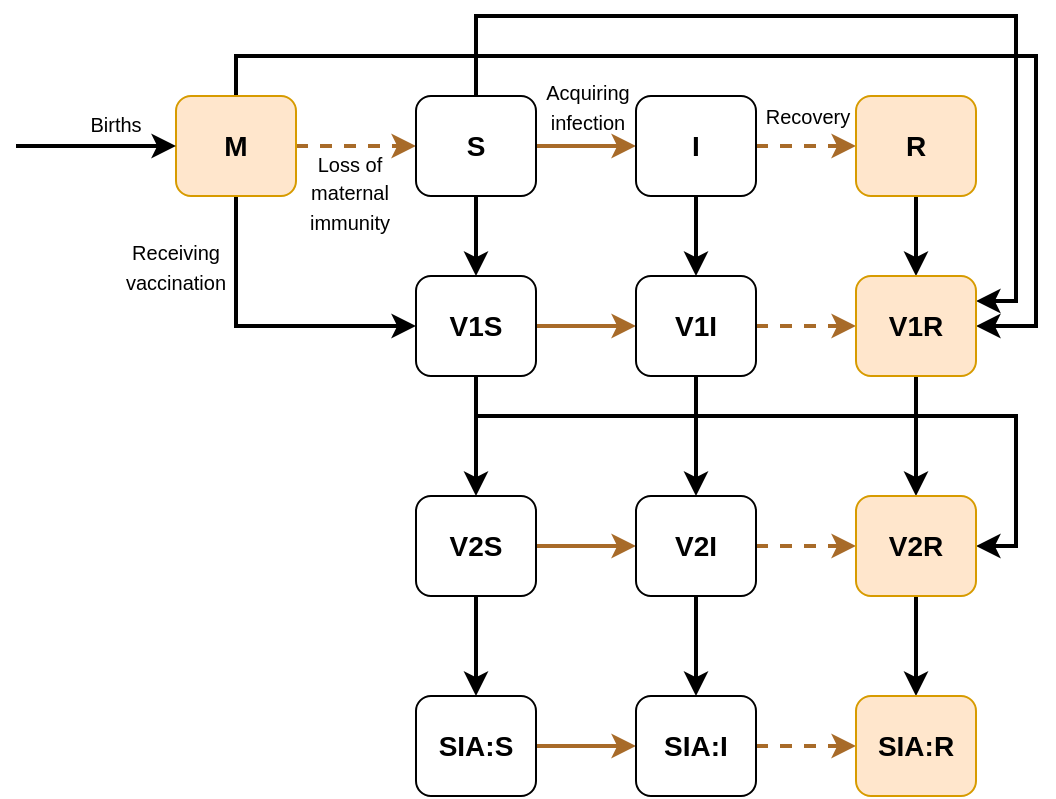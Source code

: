<mxfile version="24.1.0" type="device">
  <diagram name="Page-1" id="NvMQa9lwLt0k04PJPGtp">
    <mxGraphModel dx="954" dy="606" grid="1" gridSize="10" guides="1" tooltips="1" connect="1" arrows="1" fold="1" page="1" pageScale="1" pageWidth="827" pageHeight="1169" math="0" shadow="0">
      <root>
        <mxCell id="0" />
        <mxCell id="1" parent="0" />
        <mxCell id="4_k_V6HddbAWyTZ3Fw7y-25" style="edgeStyle=orthogonalEdgeStyle;rounded=0;orthogonalLoop=1;jettySize=auto;html=1;entryX=1;entryY=0.5;entryDx=0;entryDy=0;strokeWidth=2;" parent="1" source="4_k_V6HddbAWyTZ3Fw7y-1" target="4_k_V6HddbAWyTZ3Fw7y-7" edge="1">
          <mxGeometry relative="1" as="geometry">
            <Array as="points">
              <mxPoint x="230" y="80" />
              <mxPoint x="630" y="80" />
              <mxPoint x="630" y="215" />
            </Array>
          </mxGeometry>
        </mxCell>
        <mxCell id="4_k_V6HddbAWyTZ3Fw7y-26" value="" style="edgeStyle=orthogonalEdgeStyle;rounded=0;orthogonalLoop=1;jettySize=auto;html=1;strokeColor=#a86b29;strokeWidth=2;dashed=1;" parent="1" source="4_k_V6HddbAWyTZ3Fw7y-1" target="4_k_V6HddbAWyTZ3Fw7y-2" edge="1">
          <mxGeometry relative="1" as="geometry" />
        </mxCell>
        <mxCell id="4_k_V6HddbAWyTZ3Fw7y-34" style="edgeStyle=orthogonalEdgeStyle;rounded=0;orthogonalLoop=1;jettySize=auto;html=1;entryX=0;entryY=0.5;entryDx=0;entryDy=0;strokeWidth=2;" parent="1" source="4_k_V6HddbAWyTZ3Fw7y-1" target="4_k_V6HddbAWyTZ3Fw7y-5" edge="1">
          <mxGeometry relative="1" as="geometry">
            <Array as="points">
              <mxPoint x="230" y="215" />
            </Array>
          </mxGeometry>
        </mxCell>
        <mxCell id="4_k_V6HddbAWyTZ3Fw7y-1" value="M" style="rounded=1;whiteSpace=wrap;html=1;fillColor=#ffe6cc;strokeColor=#d79b00;fontStyle=1;fontSize=14;" parent="1" vertex="1">
          <mxGeometry x="200" y="100" width="60" height="50" as="geometry" />
        </mxCell>
        <mxCell id="4_k_V6HddbAWyTZ3Fw7y-23" value="" style="edgeStyle=orthogonalEdgeStyle;rounded=0;orthogonalLoop=1;jettySize=auto;html=1;strokeWidth=2;" parent="1" source="4_k_V6HddbAWyTZ3Fw7y-2" target="4_k_V6HddbAWyTZ3Fw7y-5" edge="1">
          <mxGeometry relative="1" as="geometry" />
        </mxCell>
        <mxCell id="4_k_V6HddbAWyTZ3Fw7y-27" value="" style="edgeStyle=orthogonalEdgeStyle;rounded=0;orthogonalLoop=1;jettySize=auto;html=1;strokeColor=#a86b29;strokeWidth=2;" parent="1" source="4_k_V6HddbAWyTZ3Fw7y-2" target="4_k_V6HddbAWyTZ3Fw7y-3" edge="1">
          <mxGeometry relative="1" as="geometry" />
        </mxCell>
        <mxCell id="4_k_V6HddbAWyTZ3Fw7y-33" style="edgeStyle=orthogonalEdgeStyle;rounded=0;orthogonalLoop=1;jettySize=auto;html=1;entryX=1;entryY=0.25;entryDx=0;entryDy=0;strokeWidth=2;" parent="1" source="4_k_V6HddbAWyTZ3Fw7y-2" target="4_k_V6HddbAWyTZ3Fw7y-7" edge="1">
          <mxGeometry relative="1" as="geometry">
            <Array as="points">
              <mxPoint x="350" y="60" />
              <mxPoint x="620" y="60" />
              <mxPoint x="620" y="203" />
            </Array>
          </mxGeometry>
        </mxCell>
        <mxCell id="4_k_V6HddbAWyTZ3Fw7y-2" value="S" style="rounded=1;whiteSpace=wrap;html=1;fontStyle=1;fontSize=14;" parent="1" vertex="1">
          <mxGeometry x="320" y="100" width="60" height="50" as="geometry" />
        </mxCell>
        <mxCell id="4_k_V6HddbAWyTZ3Fw7y-24" value="" style="edgeStyle=orthogonalEdgeStyle;rounded=0;orthogonalLoop=1;jettySize=auto;html=1;strokeWidth=2;" parent="1" source="4_k_V6HddbAWyTZ3Fw7y-3" target="4_k_V6HddbAWyTZ3Fw7y-6" edge="1">
          <mxGeometry relative="1" as="geometry" />
        </mxCell>
        <mxCell id="4_k_V6HddbAWyTZ3Fw7y-28" value="" style="edgeStyle=orthogonalEdgeStyle;rounded=0;orthogonalLoop=1;jettySize=auto;html=1;strokeColor=#a86b29;strokeWidth=2;dashed=1;" parent="1" source="4_k_V6HddbAWyTZ3Fw7y-3" target="4_k_V6HddbAWyTZ3Fw7y-4" edge="1">
          <mxGeometry relative="1" as="geometry" />
        </mxCell>
        <mxCell id="4_k_V6HddbAWyTZ3Fw7y-3" value="I" style="rounded=1;whiteSpace=wrap;html=1;fontStyle=1;fontSize=14;" parent="1" vertex="1">
          <mxGeometry x="430" y="100" width="60" height="50" as="geometry" />
        </mxCell>
        <mxCell id="4_k_V6HddbAWyTZ3Fw7y-14" value="" style="edgeStyle=orthogonalEdgeStyle;rounded=0;orthogonalLoop=1;jettySize=auto;html=1;strokeWidth=2;" parent="1" source="4_k_V6HddbAWyTZ3Fw7y-4" target="4_k_V6HddbAWyTZ3Fw7y-7" edge="1">
          <mxGeometry relative="1" as="geometry" />
        </mxCell>
        <mxCell id="4_k_V6HddbAWyTZ3Fw7y-4" value="R" style="rounded=1;whiteSpace=wrap;html=1;fillColor=#ffe6cc;strokeColor=#d79b00;fontStyle=1;fontSize=14;" parent="1" vertex="1">
          <mxGeometry x="540" y="100" width="60" height="50" as="geometry" />
        </mxCell>
        <mxCell id="4_k_V6HddbAWyTZ3Fw7y-21" value="" style="edgeStyle=orthogonalEdgeStyle;rounded=0;orthogonalLoop=1;jettySize=auto;html=1;strokeWidth=2;strokeColor=#a86b29;" parent="1" source="4_k_V6HddbAWyTZ3Fw7y-5" target="4_k_V6HddbAWyTZ3Fw7y-6" edge="1">
          <mxGeometry relative="1" as="geometry" />
        </mxCell>
        <mxCell id="4_k_V6HddbAWyTZ3Fw7y-29" value="" style="edgeStyle=orthogonalEdgeStyle;rounded=0;orthogonalLoop=1;jettySize=auto;html=1;strokeWidth=2;" parent="1" source="4_k_V6HddbAWyTZ3Fw7y-5" target="4_k_V6HddbAWyTZ3Fw7y-8" edge="1">
          <mxGeometry relative="1" as="geometry" />
        </mxCell>
        <mxCell id="4_k_V6HddbAWyTZ3Fw7y-35" style="edgeStyle=orthogonalEdgeStyle;rounded=0;orthogonalLoop=1;jettySize=auto;html=1;exitX=1;exitY=0.75;exitDx=0;exitDy=0;entryX=1;entryY=0.5;entryDx=0;entryDy=0;strokeWidth=2;" parent="1" source="4_k_V6HddbAWyTZ3Fw7y-5" target="4_k_V6HddbAWyTZ3Fw7y-10" edge="1">
          <mxGeometry relative="1" as="geometry">
            <Array as="points">
              <mxPoint x="350" y="228" />
              <mxPoint x="350" y="260" />
              <mxPoint x="620" y="260" />
              <mxPoint x="620" y="325" />
            </Array>
          </mxGeometry>
        </mxCell>
        <mxCell id="4_k_V6HddbAWyTZ3Fw7y-5" value="V1S" style="rounded=1;whiteSpace=wrap;html=1;fontStyle=1;fontSize=14;" parent="1" vertex="1">
          <mxGeometry x="320" y="190" width="60" height="50" as="geometry" />
        </mxCell>
        <mxCell id="4_k_V6HddbAWyTZ3Fw7y-22" value="" style="edgeStyle=orthogonalEdgeStyle;rounded=0;orthogonalLoop=1;jettySize=auto;html=1;strokeWidth=2;dashed=1;strokeColor=#a86b29;" parent="1" source="4_k_V6HddbAWyTZ3Fw7y-6" target="4_k_V6HddbAWyTZ3Fw7y-7" edge="1">
          <mxGeometry relative="1" as="geometry" />
        </mxCell>
        <mxCell id="4_k_V6HddbAWyTZ3Fw7y-32" value="" style="edgeStyle=orthogonalEdgeStyle;rounded=0;orthogonalLoop=1;jettySize=auto;html=1;strokeWidth=2;" parent="1" source="4_k_V6HddbAWyTZ3Fw7y-6" target="4_k_V6HddbAWyTZ3Fw7y-9" edge="1">
          <mxGeometry relative="1" as="geometry" />
        </mxCell>
        <mxCell id="4_k_V6HddbAWyTZ3Fw7y-6" value="V1I" style="rounded=1;whiteSpace=wrap;html=1;fontStyle=1;fontSize=14;" parent="1" vertex="1">
          <mxGeometry x="430" y="190" width="60" height="50" as="geometry" />
        </mxCell>
        <mxCell id="4_k_V6HddbAWyTZ3Fw7y-15" value="" style="edgeStyle=orthogonalEdgeStyle;rounded=0;orthogonalLoop=1;jettySize=auto;html=1;strokeWidth=2;" parent="1" source="4_k_V6HddbAWyTZ3Fw7y-7" target="4_k_V6HddbAWyTZ3Fw7y-10" edge="1">
          <mxGeometry relative="1" as="geometry" />
        </mxCell>
        <mxCell id="4_k_V6HddbAWyTZ3Fw7y-7" value="V1R" style="rounded=1;whiteSpace=wrap;html=1;fillColor=#ffe6cc;strokeColor=#d79b00;fontStyle=1;fontSize=14;" parent="1" vertex="1">
          <mxGeometry x="540" y="190" width="60" height="50" as="geometry" />
        </mxCell>
        <mxCell id="4_k_V6HddbAWyTZ3Fw7y-19" value="" style="edgeStyle=orthogonalEdgeStyle;rounded=0;orthogonalLoop=1;jettySize=auto;html=1;strokeWidth=2;strokeColor=#a86b29;" parent="1" source="4_k_V6HddbAWyTZ3Fw7y-8" target="4_k_V6HddbAWyTZ3Fw7y-9" edge="1">
          <mxGeometry relative="1" as="geometry" />
        </mxCell>
        <mxCell id="4_k_V6HddbAWyTZ3Fw7y-30" value="" style="edgeStyle=orthogonalEdgeStyle;rounded=0;orthogonalLoop=1;jettySize=auto;html=1;strokeWidth=2;" parent="1" source="4_k_V6HddbAWyTZ3Fw7y-8" target="4_k_V6HddbAWyTZ3Fw7y-11" edge="1">
          <mxGeometry relative="1" as="geometry" />
        </mxCell>
        <mxCell id="4_k_V6HddbAWyTZ3Fw7y-8" value="V2S" style="rounded=1;whiteSpace=wrap;html=1;fontStyle=1;fontSize=14;" parent="1" vertex="1">
          <mxGeometry x="320" y="300" width="60" height="50" as="geometry" />
        </mxCell>
        <mxCell id="4_k_V6HddbAWyTZ3Fw7y-20" value="" style="edgeStyle=orthogonalEdgeStyle;rounded=0;orthogonalLoop=1;jettySize=auto;html=1;strokeWidth=2;dashed=1;strokeColor=#a86b29;" parent="1" source="4_k_V6HddbAWyTZ3Fw7y-9" target="4_k_V6HddbAWyTZ3Fw7y-10" edge="1">
          <mxGeometry relative="1" as="geometry" />
        </mxCell>
        <mxCell id="4_k_V6HddbAWyTZ3Fw7y-31" value="" style="edgeStyle=orthogonalEdgeStyle;rounded=0;orthogonalLoop=1;jettySize=auto;html=1;strokeWidth=2;" parent="1" source="4_k_V6HddbAWyTZ3Fw7y-9" target="4_k_V6HddbAWyTZ3Fw7y-12" edge="1">
          <mxGeometry relative="1" as="geometry" />
        </mxCell>
        <mxCell id="4_k_V6HddbAWyTZ3Fw7y-9" value="V2I" style="rounded=1;whiteSpace=wrap;html=1;fontStyle=1;fontSize=14;" parent="1" vertex="1">
          <mxGeometry x="430" y="300" width="60" height="50" as="geometry" />
        </mxCell>
        <mxCell id="4_k_V6HddbAWyTZ3Fw7y-16" value="" style="edgeStyle=orthogonalEdgeStyle;rounded=0;orthogonalLoop=1;jettySize=auto;html=1;strokeWidth=2;" parent="1" source="4_k_V6HddbAWyTZ3Fw7y-10" target="4_k_V6HddbAWyTZ3Fw7y-13" edge="1">
          <mxGeometry relative="1" as="geometry" />
        </mxCell>
        <mxCell id="4_k_V6HddbAWyTZ3Fw7y-10" value="V2R" style="rounded=1;whiteSpace=wrap;html=1;fillColor=#ffe6cc;strokeColor=#d79b00;fontStyle=1;fontSize=14;" parent="1" vertex="1">
          <mxGeometry x="540" y="300" width="60" height="50" as="geometry" />
        </mxCell>
        <mxCell id="4_k_V6HddbAWyTZ3Fw7y-18" value="" style="edgeStyle=orthogonalEdgeStyle;rounded=0;orthogonalLoop=1;jettySize=auto;html=1;strokeWidth=2;strokeColor=#a86b29;" parent="1" source="4_k_V6HddbAWyTZ3Fw7y-11" target="4_k_V6HddbAWyTZ3Fw7y-12" edge="1">
          <mxGeometry relative="1" as="geometry" />
        </mxCell>
        <mxCell id="4_k_V6HddbAWyTZ3Fw7y-11" value="SIA:S" style="rounded=1;whiteSpace=wrap;html=1;fontStyle=1;fontSize=14;" parent="1" vertex="1">
          <mxGeometry x="320" y="400" width="60" height="50" as="geometry" />
        </mxCell>
        <mxCell id="4_k_V6HddbAWyTZ3Fw7y-17" value="" style="edgeStyle=orthogonalEdgeStyle;rounded=0;orthogonalLoop=1;jettySize=auto;html=1;strokeWidth=2;dashed=1;strokeColor=#a86b29;" parent="1" source="4_k_V6HddbAWyTZ3Fw7y-12" target="4_k_V6HddbAWyTZ3Fw7y-13" edge="1">
          <mxGeometry relative="1" as="geometry" />
        </mxCell>
        <mxCell id="4_k_V6HddbAWyTZ3Fw7y-12" value="SIA:I" style="rounded=1;whiteSpace=wrap;html=1;fontStyle=1;fontSize=14;" parent="1" vertex="1">
          <mxGeometry x="430" y="400" width="60" height="50" as="geometry" />
        </mxCell>
        <mxCell id="4_k_V6HddbAWyTZ3Fw7y-13" value="SIA:R" style="rounded=1;whiteSpace=wrap;html=1;fillColor=#ffe6cc;strokeColor=#d79b00;fontStyle=1;fontSize=14;" parent="1" vertex="1">
          <mxGeometry x="540" y="400" width="60" height="50" as="geometry" />
        </mxCell>
        <mxCell id="4_k_V6HddbAWyTZ3Fw7y-36" value="&lt;font style=&quot;font-size: 10px;&quot;&gt;Receiving vaccination&lt;/font&gt;" style="text;html=1;align=center;verticalAlign=middle;whiteSpace=wrap;rounded=0;" parent="1" vertex="1">
          <mxGeometry x="170" y="170" width="60" height="30" as="geometry" />
        </mxCell>
        <mxCell id="4_k_V6HddbAWyTZ3Fw7y-37" value="&lt;font style=&quot;font-size: 10px;&quot;&gt;Loss of maternal immunity&lt;/font&gt;" style="text;html=1;align=center;verticalAlign=middle;whiteSpace=wrap;rounded=0;" parent="1" vertex="1">
          <mxGeometry x="257" y="133" width="60" height="30" as="geometry" />
        </mxCell>
        <mxCell id="4_k_V6HddbAWyTZ3Fw7y-40" value="&lt;font style=&quot;font-size: 10px;&quot;&gt;Acquiring infection&lt;/font&gt;" style="text;html=1;align=center;verticalAlign=middle;whiteSpace=wrap;rounded=0;" parent="1" vertex="1">
          <mxGeometry x="376" y="90" width="60" height="30" as="geometry" />
        </mxCell>
        <mxCell id="4_k_V6HddbAWyTZ3Fw7y-42" value="&lt;font style=&quot;font-size: 10px;&quot;&gt;Recovery&lt;/font&gt;" style="text;html=1;align=center;verticalAlign=middle;whiteSpace=wrap;rounded=0;" parent="1" vertex="1">
          <mxGeometry x="486" y="95" width="60" height="30" as="geometry" />
        </mxCell>
        <mxCell id="i40Yue-JSWWvjuhqq3at-1" value="" style="endArrow=classic;html=1;rounded=0;strokeWidth=2;" edge="1" parent="1">
          <mxGeometry width="50" height="50" relative="1" as="geometry">
            <mxPoint x="120" y="125" as="sourcePoint" />
            <mxPoint x="200" y="125" as="targetPoint" />
          </mxGeometry>
        </mxCell>
        <mxCell id="i40Yue-JSWWvjuhqq3at-2" value="&lt;font style=&quot;font-size: 10px;&quot;&gt;Births&lt;/font&gt;" style="text;html=1;align=center;verticalAlign=middle;whiteSpace=wrap;rounded=0;" vertex="1" parent="1">
          <mxGeometry x="149" y="99" width="42" height="30" as="geometry" />
        </mxCell>
      </root>
    </mxGraphModel>
  </diagram>
</mxfile>
